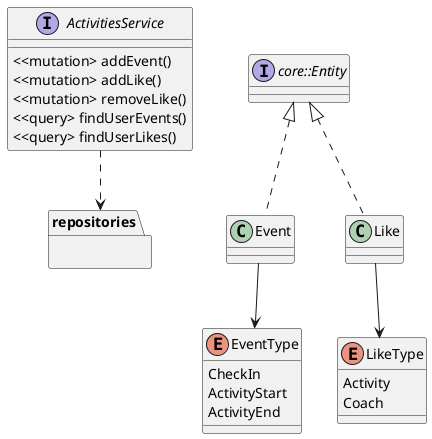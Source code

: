 @startuml Domain

interface ActivitiesService {
    <<mutation> addEvent()
    <<mutation> addLike()
    <<mutation> removeLike()
    <<query> findUserEvents()
    <<query> findUserLikes()
}

interface core::Entity

class Event implements core::Entity
class Like implements core::Entity

enum EventType {
    CheckIn
    ActivityStart
    ActivityEnd
}

enum LikeType {
    Activity
    Coach
}

Event --> EventType
Like --> LikeType

package repositories { }

ActivitiesService ..> repositories

@enduml